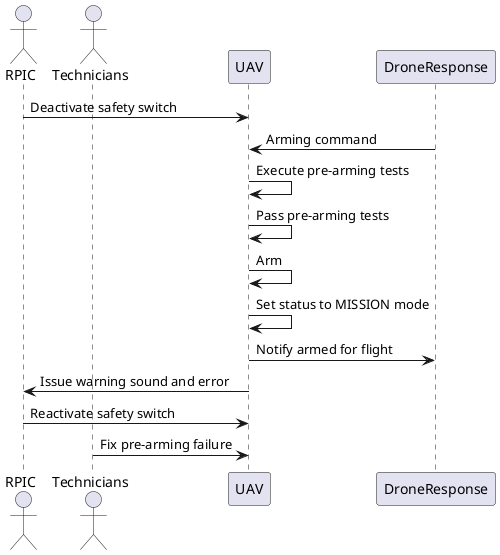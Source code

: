 @startuml Activate_and_Arm

actor "RPIC" as RPIC
actor "Technicians" as Technicians
participant "UAV" as UAV
participant "DroneResponse" as DroneResponse

RPIC -> UAV: Deactivate safety switch
DroneResponse -> UAV: Arming command
UAV -> UAV: Execute pre-arming tests
UAV -> UAV: Pass pre-arming tests
UAV -> UAV: Arm
UAV -> UAV: Set status to MISSION mode
UAV -> DroneResponse: Notify armed for flight

UAV -> RPIC: Issue warning sound and error

RPIC -> UAV: Reactivate safety switch
Technicians -> UAV: Fix pre-arming failure

@enduml
